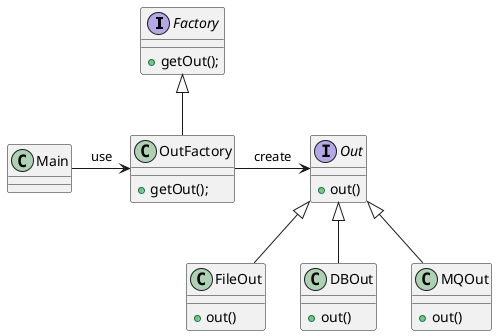 @startuml

interface Factory {
	+ getOut();
}

class OutFactory {
	+ getOut();
}

interface Out {
	+ out()
}
class FileOut {
	+ out()
}
class DBOut{
	+ out()
}
class MQOut{
	+ out()
}

Out <|-- FileOut
Factory <|-- OutFactory
'Factory .> Out : use

Out <|-- DBOut
Out <|-- MQOut
OutFactory -> Out : create
Main -> OutFactory : use

@enduml